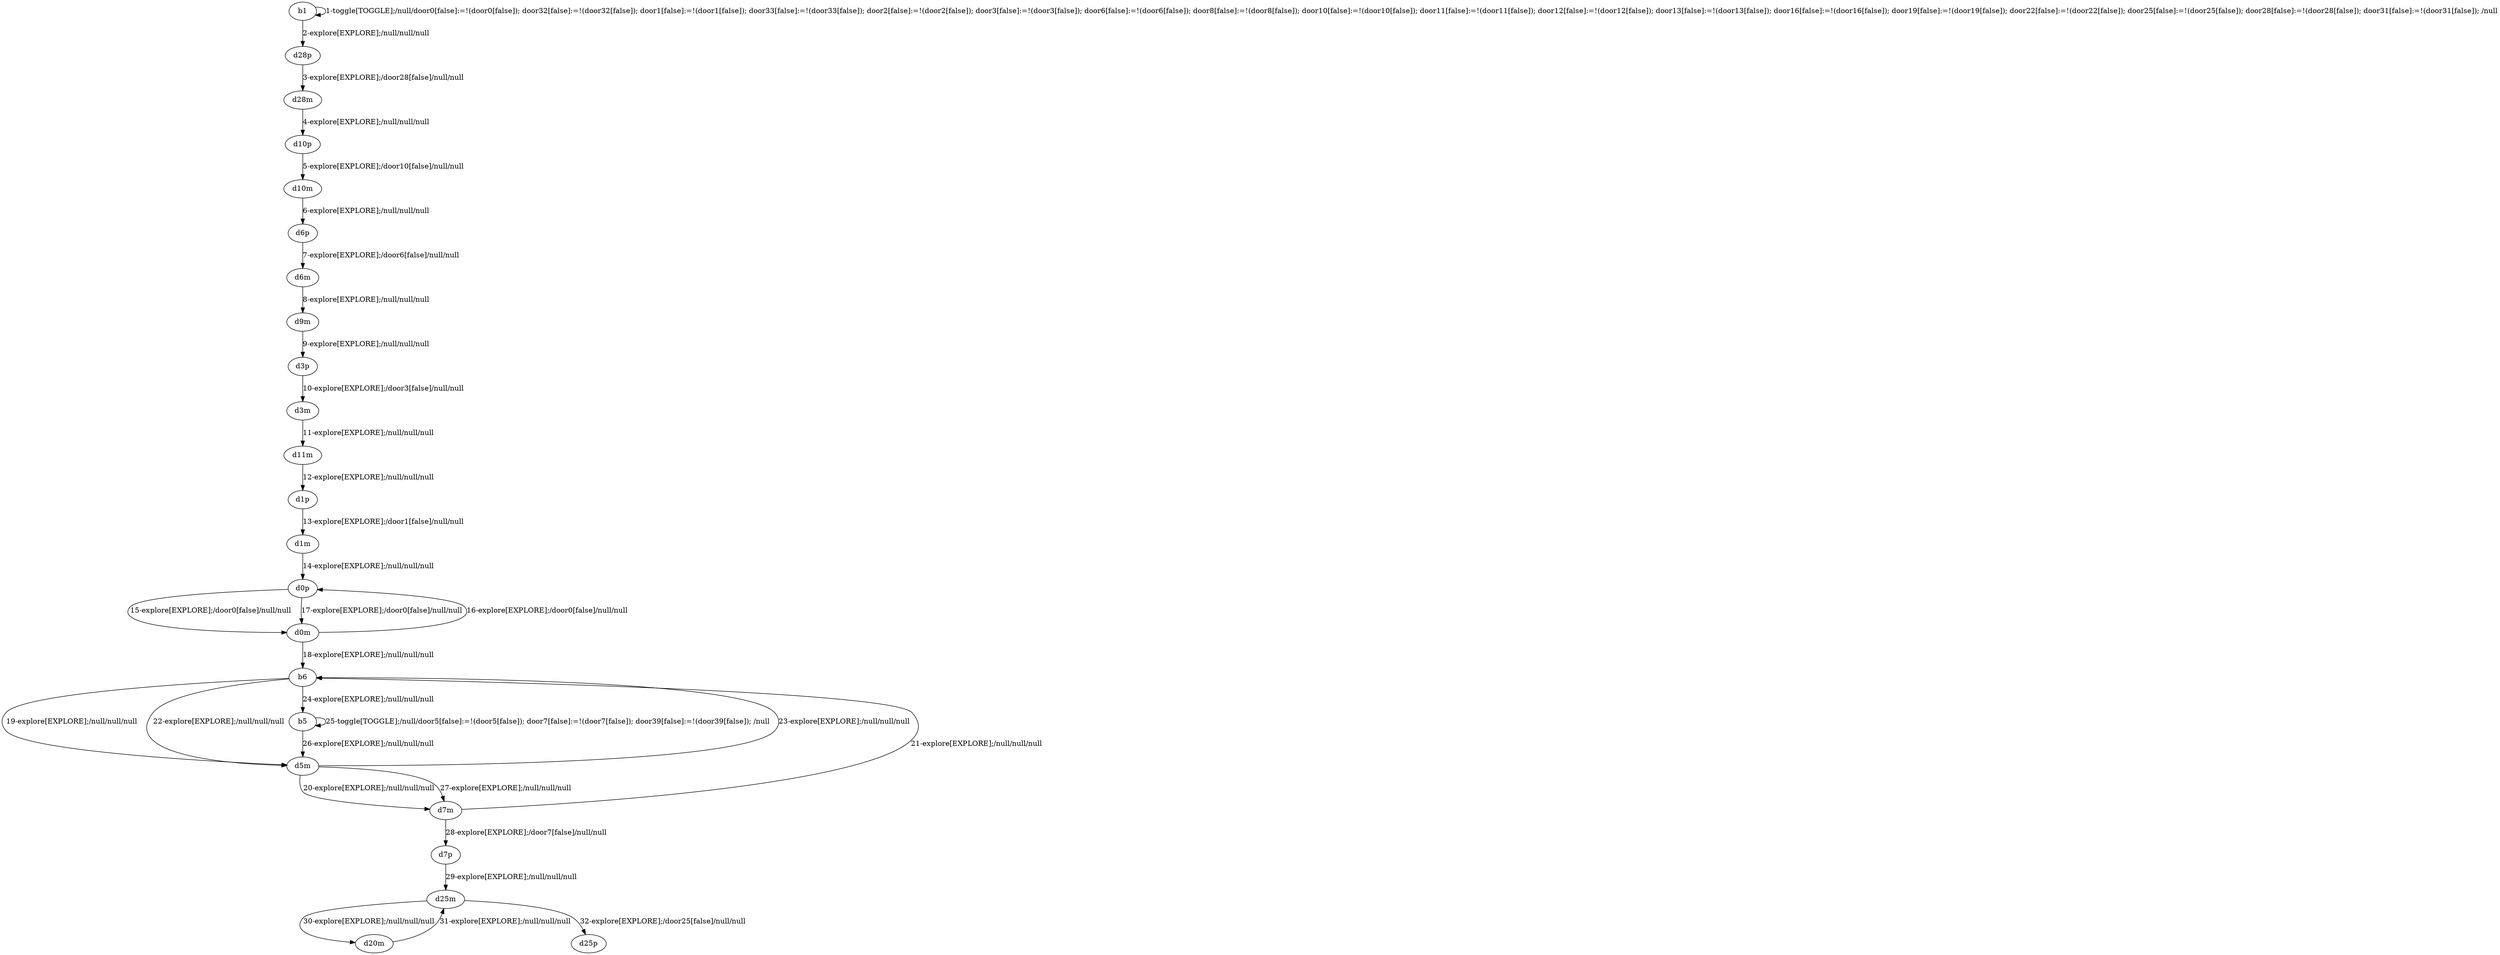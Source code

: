 # Total number of goals covered by this test: 1
# d25m --> d25p

digraph g {
"b1" -> "b1" [label = "1-toggle[TOGGLE];/null/door0[false]:=!(door0[false]); door32[false]:=!(door32[false]); door1[false]:=!(door1[false]); door33[false]:=!(door33[false]); door2[false]:=!(door2[false]); door3[false]:=!(door3[false]); door6[false]:=!(door6[false]); door8[false]:=!(door8[false]); door10[false]:=!(door10[false]); door11[false]:=!(door11[false]); door12[false]:=!(door12[false]); door13[false]:=!(door13[false]); door16[false]:=!(door16[false]); door19[false]:=!(door19[false]); door22[false]:=!(door22[false]); door25[false]:=!(door25[false]); door28[false]:=!(door28[false]); door31[false]:=!(door31[false]); /null"];
"b1" -> "d28p" [label = "2-explore[EXPLORE];/null/null/null"];
"d28p" -> "d28m" [label = "3-explore[EXPLORE];/door28[false]/null/null"];
"d28m" -> "d10p" [label = "4-explore[EXPLORE];/null/null/null"];
"d10p" -> "d10m" [label = "5-explore[EXPLORE];/door10[false]/null/null"];
"d10m" -> "d6p" [label = "6-explore[EXPLORE];/null/null/null"];
"d6p" -> "d6m" [label = "7-explore[EXPLORE];/door6[false]/null/null"];
"d6m" -> "d9m" [label = "8-explore[EXPLORE];/null/null/null"];
"d9m" -> "d3p" [label = "9-explore[EXPLORE];/null/null/null"];
"d3p" -> "d3m" [label = "10-explore[EXPLORE];/door3[false]/null/null"];
"d3m" -> "d11m" [label = "11-explore[EXPLORE];/null/null/null"];
"d11m" -> "d1p" [label = "12-explore[EXPLORE];/null/null/null"];
"d1p" -> "d1m" [label = "13-explore[EXPLORE];/door1[false]/null/null"];
"d1m" -> "d0p" [label = "14-explore[EXPLORE];/null/null/null"];
"d0p" -> "d0m" [label = "15-explore[EXPLORE];/door0[false]/null/null"];
"d0m" -> "d0p" [label = "16-explore[EXPLORE];/door0[false]/null/null"];
"d0p" -> "d0m" [label = "17-explore[EXPLORE];/door0[false]/null/null"];
"d0m" -> "b6" [label = "18-explore[EXPLORE];/null/null/null"];
"b6" -> "d5m" [label = "19-explore[EXPLORE];/null/null/null"];
"d5m" -> "d7m" [label = "20-explore[EXPLORE];/null/null/null"];
"d7m" -> "b6" [label = "21-explore[EXPLORE];/null/null/null"];
"b6" -> "d5m" [label = "22-explore[EXPLORE];/null/null/null"];
"d5m" -> "b6" [label = "23-explore[EXPLORE];/null/null/null"];
"b6" -> "b5" [label = "24-explore[EXPLORE];/null/null/null"];
"b5" -> "b5" [label = "25-toggle[TOGGLE];/null/door5[false]:=!(door5[false]); door7[false]:=!(door7[false]); door39[false]:=!(door39[false]); /null"];
"b5" -> "d5m" [label = "26-explore[EXPLORE];/null/null/null"];
"d5m" -> "d7m" [label = "27-explore[EXPLORE];/null/null/null"];
"d7m" -> "d7p" [label = "28-explore[EXPLORE];/door7[false]/null/null"];
"d7p" -> "d25m" [label = "29-explore[EXPLORE];/null/null/null"];
"d25m" -> "d20m" [label = "30-explore[EXPLORE];/null/null/null"];
"d20m" -> "d25m" [label = "31-explore[EXPLORE];/null/null/null"];
"d25m" -> "d25p" [label = "32-explore[EXPLORE];/door25[false]/null/null"];
}